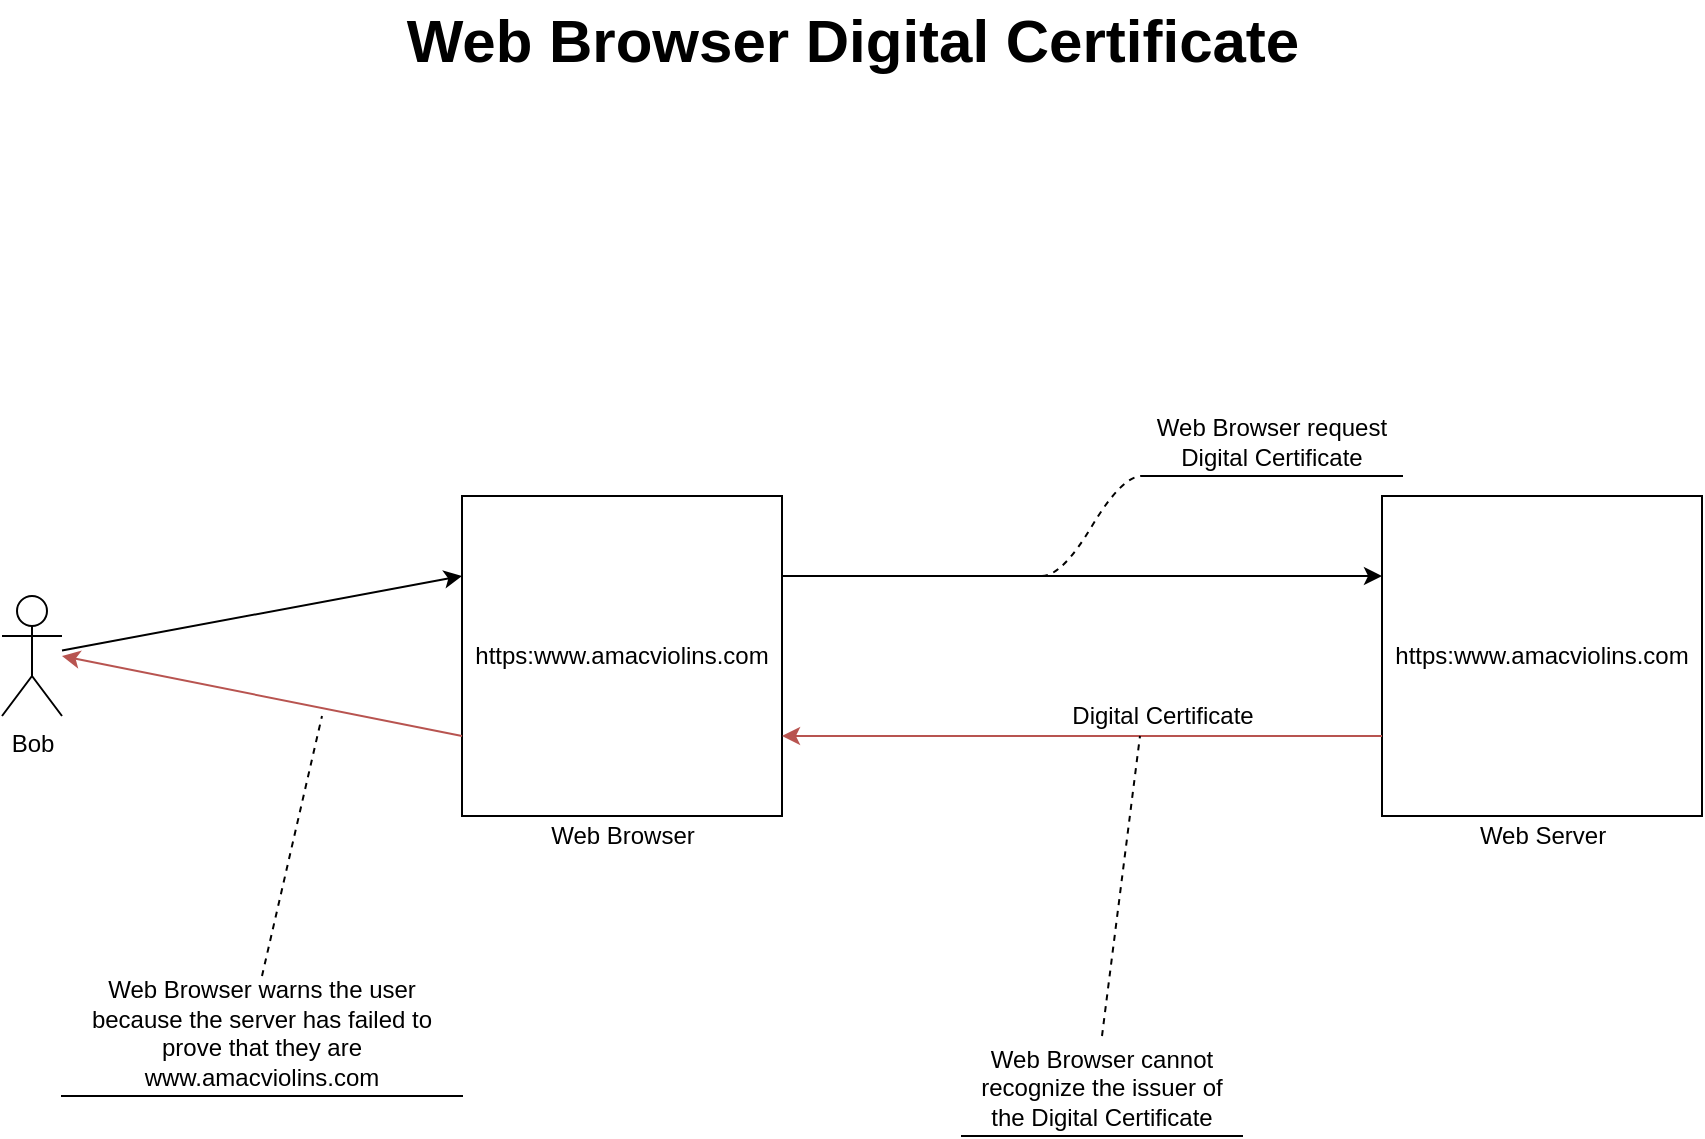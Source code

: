 <mxfile version="12.6.4" type="github">
  <diagram id="1pkOPD2tN872ybyZ4b0a" name="Page-1">
    <mxGraphModel dx="1422" dy="794" grid="1" gridSize="10" guides="1" tooltips="1" connect="1" arrows="1" fold="1" page="1" pageScale="1" pageWidth="1169" pageHeight="827" math="0" shadow="0">
      <root>
        <mxCell id="0"/>
        <mxCell id="1" parent="0"/>
        <mxCell id="3GT3_tIaPKossPLVTqcz-1" value="Bob" style="shape=umlActor;verticalLabelPosition=bottom;labelBackgroundColor=#ffffff;verticalAlign=top;html=1;outlineConnect=0;" vertex="1" parent="1">
          <mxGeometry x="159" y="318" width="30" height="60" as="geometry"/>
        </mxCell>
        <mxCell id="3GT3_tIaPKossPLVTqcz-2" value="https:www.amacviolins.com" style="whiteSpace=wrap;html=1;aspect=fixed;" vertex="1" parent="1">
          <mxGeometry x="389" y="268" width="160" height="160" as="geometry"/>
        </mxCell>
        <mxCell id="3GT3_tIaPKossPLVTqcz-3" value="https:www.amacviolins.com" style="whiteSpace=wrap;html=1;aspect=fixed;" vertex="1" parent="1">
          <mxGeometry x="849" y="268" width="160" height="160" as="geometry"/>
        </mxCell>
        <mxCell id="3GT3_tIaPKossPLVTqcz-4" value="Web Browser" style="text;html=1;align=center;verticalAlign=middle;resizable=0;points=[];autosize=1;" vertex="1" parent="1">
          <mxGeometry x="424" y="428" width="90" height="20" as="geometry"/>
        </mxCell>
        <mxCell id="3GT3_tIaPKossPLVTqcz-5" value="Web Server" style="text;html=1;align=center;verticalAlign=middle;resizable=0;points=[];autosize=1;" vertex="1" parent="1">
          <mxGeometry x="889" y="428" width="80" height="20" as="geometry"/>
        </mxCell>
        <mxCell id="3GT3_tIaPKossPLVTqcz-6" value="" style="endArrow=classic;html=1;entryX=0;entryY=0.25;entryDx=0;entryDy=0;exitX=1;exitY=0.25;exitDx=0;exitDy=0;" edge="1" parent="1" source="3GT3_tIaPKossPLVTqcz-2" target="3GT3_tIaPKossPLVTqcz-3">
          <mxGeometry width="50" height="50" relative="1" as="geometry">
            <mxPoint x="289" y="518" as="sourcePoint"/>
            <mxPoint x="339" y="468" as="targetPoint"/>
          </mxGeometry>
        </mxCell>
        <mxCell id="3GT3_tIaPKossPLVTqcz-7" value="Web Browser request Digital Certificate" style="whiteSpace=wrap;html=1;shape=partialRectangle;top=0;left=0;bottom=1;right=0;points=[[0,1],[1,1]];strokeColor=#000000;fillColor=none;align=center;verticalAlign=bottom;routingCenterY=0.5;snapToPoint=1;container=1;recursiveResize=0;autosize=1;treeFolding=1;treeMoving=1;" vertex="1" parent="1">
          <mxGeometry x="729" y="238" width="130" height="20" as="geometry"/>
        </mxCell>
        <mxCell id="3GT3_tIaPKossPLVTqcz-8" value="" style="edgeStyle=entityRelationEdgeStyle;startArrow=none;endArrow=none;segment=10;curved=1;dashed=1;" edge="1" target="3GT3_tIaPKossPLVTqcz-7" parent="1">
          <mxGeometry relative="1" as="geometry">
            <mxPoint x="679" y="308" as="sourcePoint"/>
          </mxGeometry>
        </mxCell>
        <mxCell id="3GT3_tIaPKossPLVTqcz-9" value="" style="endArrow=classic;html=1;entryX=1;entryY=0.75;entryDx=0;entryDy=0;exitX=0;exitY=0.75;exitDx=0;exitDy=0;fillColor=#f8cecc;strokeColor=#b85450;" edge="1" parent="1" source="3GT3_tIaPKossPLVTqcz-3" target="3GT3_tIaPKossPLVTqcz-2">
          <mxGeometry width="50" height="50" relative="1" as="geometry">
            <mxPoint x="289" y="518" as="sourcePoint"/>
            <mxPoint x="339" y="468" as="targetPoint"/>
          </mxGeometry>
        </mxCell>
        <mxCell id="3GT3_tIaPKossPLVTqcz-10" value="Digital Certificate" style="text;html=1;align=center;verticalAlign=middle;resizable=0;points=[];autosize=1;" vertex="1" parent="1">
          <mxGeometry x="684" y="368" width="110" height="20" as="geometry"/>
        </mxCell>
        <mxCell id="3GT3_tIaPKossPLVTqcz-11" value="Web Browser cannot recognize the issuer of the Digital Certificate" style="whiteSpace=wrap;html=1;shape=partialRectangle;top=0;left=0;bottom=1;right=0;points=[[0,1],[1,1]];strokeColor=#000000;fillColor=none;align=center;verticalAlign=bottom;routingCenterY=0.5;snapToPoint=1;container=1;recursiveResize=0;autosize=1;treeFolding=1;treeMoving=1;" vertex="1" parent="1">
          <mxGeometry x="639" y="568" width="140" height="20" as="geometry"/>
        </mxCell>
        <mxCell id="3GT3_tIaPKossPLVTqcz-13" value="" style="endArrow=classic;html=1;entryX=0;entryY=0.25;entryDx=0;entryDy=0;" edge="1" parent="1" source="3GT3_tIaPKossPLVTqcz-1" target="3GT3_tIaPKossPLVTqcz-2">
          <mxGeometry width="50" height="50" relative="1" as="geometry">
            <mxPoint x="159" y="658" as="sourcePoint"/>
            <mxPoint x="209" y="608" as="targetPoint"/>
          </mxGeometry>
        </mxCell>
        <mxCell id="3GT3_tIaPKossPLVTqcz-14" value="" style="endArrow=classic;html=1;exitX=0;exitY=0.75;exitDx=0;exitDy=0;fillColor=#f8cecc;strokeColor=#b85450;" edge="1" parent="1" source="3GT3_tIaPKossPLVTqcz-2">
          <mxGeometry width="50" height="50" relative="1" as="geometry">
            <mxPoint x="159" y="658" as="sourcePoint"/>
            <mxPoint x="189" y="348" as="targetPoint"/>
          </mxGeometry>
        </mxCell>
        <mxCell id="3GT3_tIaPKossPLVTqcz-15" value="Web Browser warns the user because the server has failed to prove that they are www.amacviolins.com" style="whiteSpace=wrap;html=1;shape=partialRectangle;top=0;left=0;bottom=1;right=0;points=[[0,1],[1,1]];strokeColor=#000000;fillColor=none;align=center;verticalAlign=bottom;routingCenterY=0.5;snapToPoint=1;container=1;recursiveResize=0;autosize=1;treeFolding=1;treeMoving=1;" vertex="1" parent="1">
          <mxGeometry x="189" y="548" width="200" height="20" as="geometry"/>
        </mxCell>
        <mxCell id="3GT3_tIaPKossPLVTqcz-16" value="" style="endArrow=none;dashed=1;html=1;" edge="1" parent="1">
          <mxGeometry width="50" height="50" relative="1" as="geometry">
            <mxPoint x="289" y="508" as="sourcePoint"/>
            <mxPoint x="319" y="378" as="targetPoint"/>
          </mxGeometry>
        </mxCell>
        <mxCell id="3GT3_tIaPKossPLVTqcz-17" value="" style="endArrow=none;dashed=1;html=1;entryX=0.4;entryY=1;entryDx=0;entryDy=0;entryPerimeter=0;" edge="1" parent="1" target="3GT3_tIaPKossPLVTqcz-10">
          <mxGeometry width="50" height="50" relative="1" as="geometry">
            <mxPoint x="709" y="538" as="sourcePoint"/>
            <mxPoint x="728" y="398" as="targetPoint"/>
          </mxGeometry>
        </mxCell>
        <mxCell id="3GT3_tIaPKossPLVTqcz-18" value="Web Browser Digital Certificate" style="text;html=1;align=center;verticalAlign=middle;resizable=0;points=[];autosize=1;fontSize=30;fontStyle=1" vertex="1" parent="1">
          <mxGeometry x="354" y="20" width="460" height="40" as="geometry"/>
        </mxCell>
      </root>
    </mxGraphModel>
  </diagram>
</mxfile>
